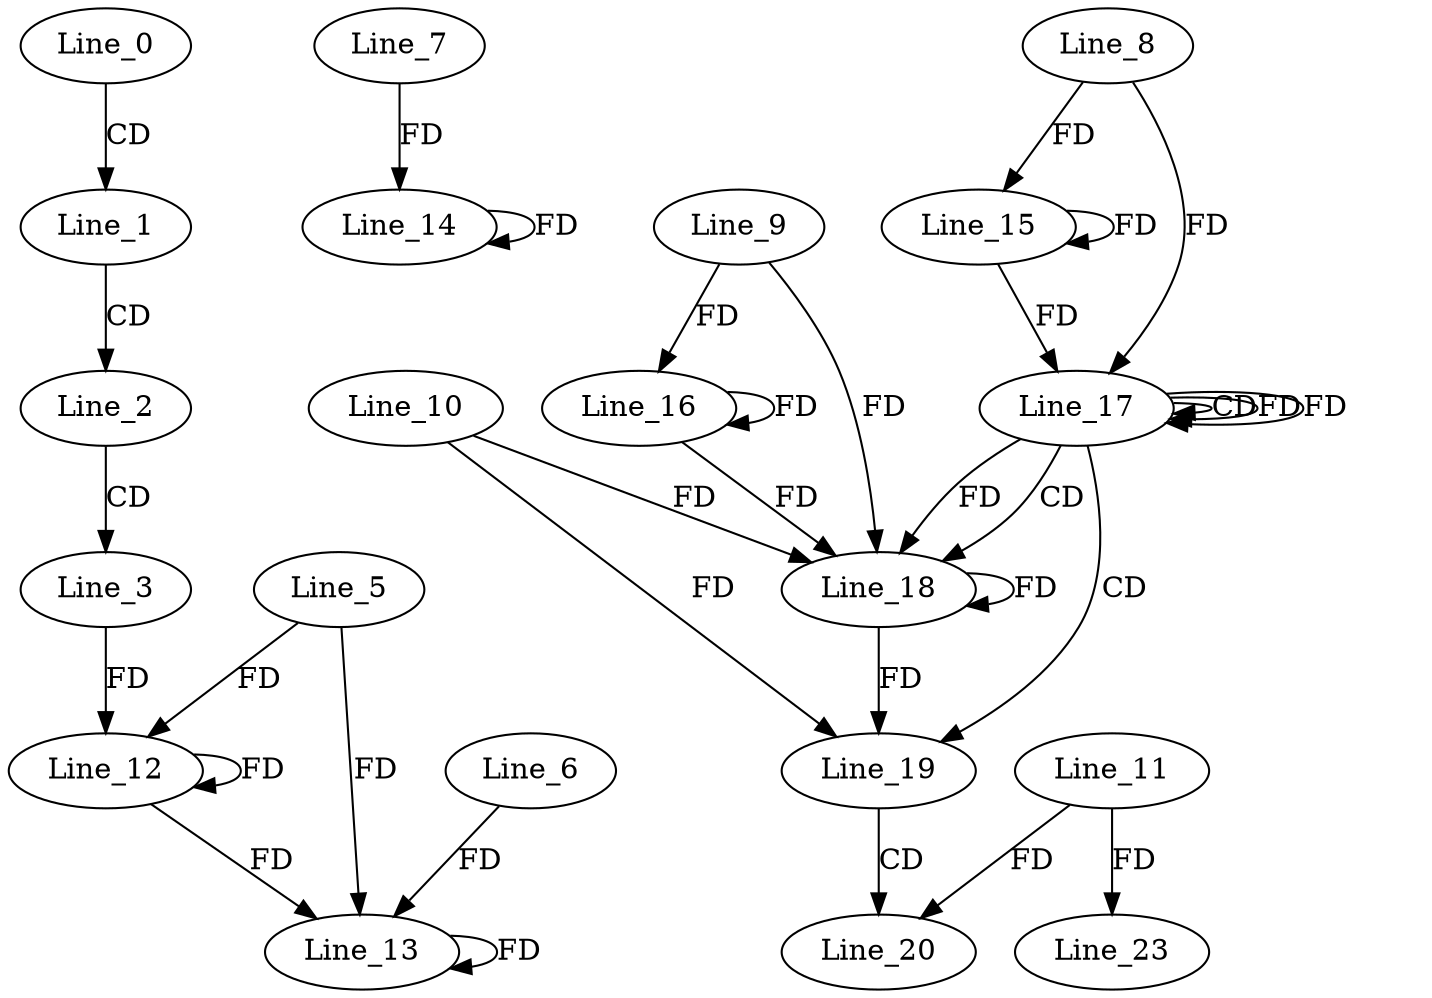 digraph G {
  Line_0;
  Line_1;
  Line_2;
  Line_3;
  Line_5;
  Line_12;
  Line_12;
  Line_6;
  Line_13;
  Line_13;
  Line_7;
  Line_14;
  Line_14;
  Line_8;
  Line_15;
  Line_15;
  Line_9;
  Line_16;
  Line_16;
  Line_17;
  Line_17;
  Line_17;
  Line_18;
  Line_10;
  Line_19;
  Line_20;
  Line_11;
  Line_23;
  Line_0 -> Line_1 [ label="CD" ];
  Line_1 -> Line_2 [ label="CD" ];
  Line_2 -> Line_3 [ label="CD" ];
  Line_5 -> Line_12 [ label="FD" ];
  Line_12 -> Line_12 [ label="FD" ];
  Line_3 -> Line_12 [ label="FD" ];
  Line_6 -> Line_13 [ label="FD" ];
  Line_13 -> Line_13 [ label="FD" ];
  Line_5 -> Line_13 [ label="FD" ];
  Line_12 -> Line_13 [ label="FD" ];
  Line_7 -> Line_14 [ label="FD" ];
  Line_14 -> Line_14 [ label="FD" ];
  Line_8 -> Line_15 [ label="FD" ];
  Line_15 -> Line_15 [ label="FD" ];
  Line_9 -> Line_16 [ label="FD" ];
  Line_16 -> Line_16 [ label="FD" ];
  Line_8 -> Line_17 [ label="FD" ];
  Line_15 -> Line_17 [ label="FD" ];
  Line_17 -> Line_17 [ label="CD" ];
  Line_17 -> Line_17 [ label="FD" ];
  Line_17 -> Line_18 [ label="CD" ];
  Line_18 -> Line_18 [ label="FD" ];
  Line_10 -> Line_18 [ label="FD" ];
  Line_9 -> Line_18 [ label="FD" ];
  Line_16 -> Line_18 [ label="FD" ];
  Line_17 -> Line_18 [ label="FD" ];
  Line_17 -> Line_19 [ label="CD" ];
  Line_18 -> Line_19 [ label="FD" ];
  Line_10 -> Line_19 [ label="FD" ];
  Line_19 -> Line_20 [ label="CD" ];
  Line_11 -> Line_20 [ label="FD" ];
  Line_11 -> Line_23 [ label="FD" ];
  Line_17 -> Line_17 [ label="FD" ];
}
